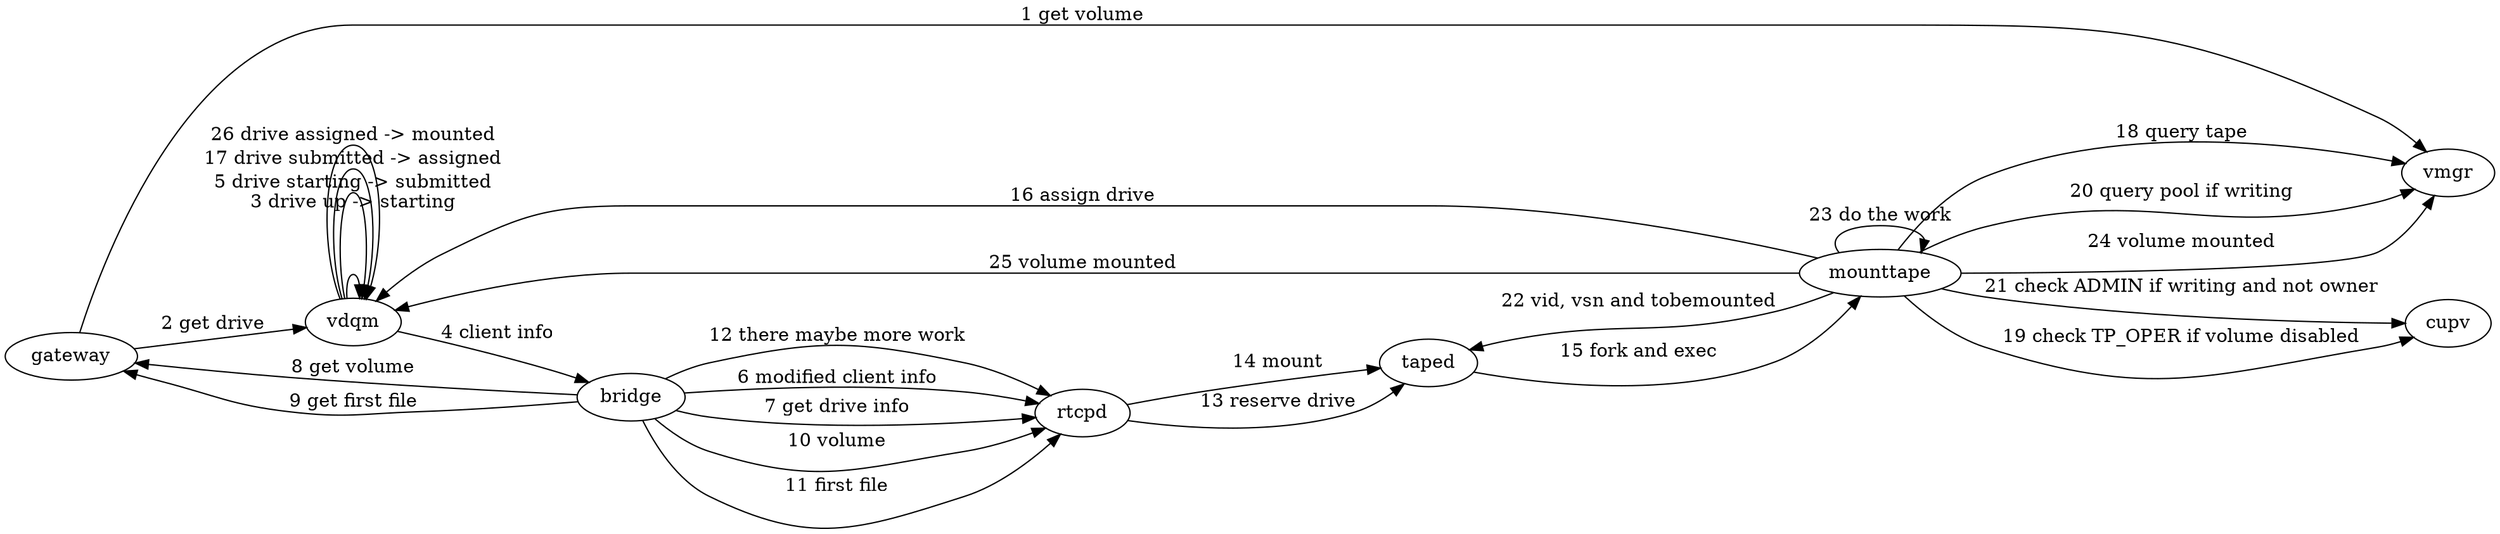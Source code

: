 digraph mount_processes {
rankdir=LR;
node [shape = oval];
edge [weight = 1];
gateway   -> vmgr      [ label =  "1 get volume"                          ];
gateway   -> vdqm      [ label =  "2 get drive"                           ];
vdqm      -> vdqm      [ label =  "3 drive up -> starting\n\n\n "         ];
vdqm      -> bridge    [ label =  "4 client info"                         ];
vdqm      -> vdqm      [ label =  "5 drive starting -> submitted"         ];
bridge    -> rtcpd     [ label =  "6 modified client info"                ];
bridge    -> rtcpd     [ label =  "7 get drive info"                      ];
bridge    -> gateway   [ label =  "8 get volume"                          ];
bridge    -> gateway   [ label =  "9 get first file"                      ];
bridge    -> rtcpd     [ label = "10 volume"                              ];
bridge    -> rtcpd     [ label = "11 first file"                          ];
bridge    -> rtcpd     [ label = "12 there maybe more work"               ];
rtcpd     -> taped     [ label = "13 reserve drive"                       ];
rtcpd     -> taped     [ label = "14 mount"                               ];
taped     -> mounttape [ label = "15 fork and exec"                       ];
mounttape -> vdqm      [ label = "16 assign drive"                        ];
vdqm      -> vdqm      [ label = "17 drive submitted -> assigned"         ];
mounttape -> vmgr      [ label = "18 query tape"                          ];
mounttape -> cupv      [ label = "19 check TP_OPER if volume disabled"    ];
mounttape -> vmgr      [ label = "20 query pool if writing"               ];
mounttape -> cupv      [ label = "21 check ADMIN if writing and not owner"];
mounttape -> taped     [ label = "22 vid, vsn and tobemounted"            ];
mounttape -> mounttape [ label = "23 do the work"                         ];
mounttape -> vmgr      [ label = "24 volume mounted"                      ];
mounttape -> vdqm      [ label = "25 volume mounted"                      ];
vdqm      -> vdqm      [ label = "26 drive assigned -> mounted"           ];
}
